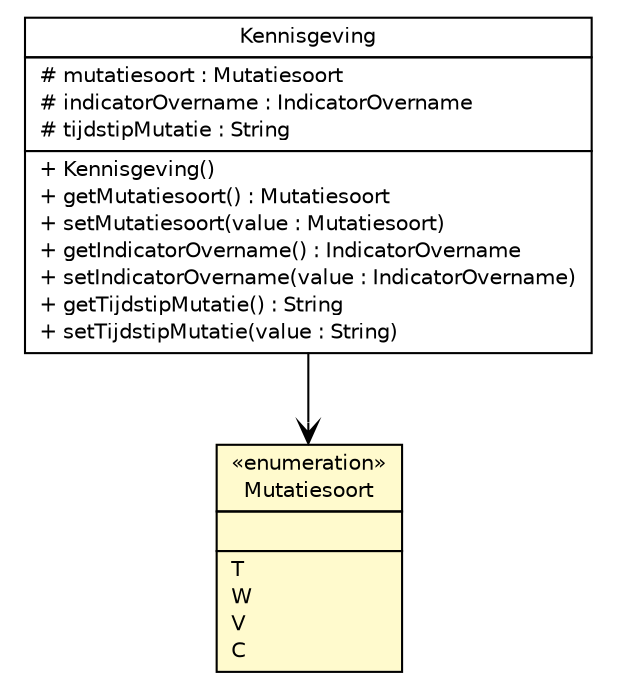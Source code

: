 #!/usr/local/bin/dot
#
# Class diagram 
# Generated by UMLGraph version R5_6-24-gf6e263 (http://www.umlgraph.org/)
#

digraph G {
	edge [fontname="Helvetica",fontsize=10,labelfontname="Helvetica",labelfontsize=10];
	node [fontname="Helvetica",fontsize=10,shape=plaintext];
	nodesep=0.25;
	ranksep=0.5;
	// nl.egem.stuf.stuf0204.Stuurgegevens.Kennisgeving
	c107769 [label=<<table title="nl.egem.stuf.stuf0204.Stuurgegevens.Kennisgeving" border="0" cellborder="1" cellspacing="0" cellpadding="2" port="p" href="./Stuurgegevens.Kennisgeving.html">
		<tr><td><table border="0" cellspacing="0" cellpadding="1">
<tr><td align="center" balign="center"> Kennisgeving </td></tr>
		</table></td></tr>
		<tr><td><table border="0" cellspacing="0" cellpadding="1">
<tr><td align="left" balign="left"> # mutatiesoort : Mutatiesoort </td></tr>
<tr><td align="left" balign="left"> # indicatorOvername : IndicatorOvername </td></tr>
<tr><td align="left" balign="left"> # tijdstipMutatie : String </td></tr>
		</table></td></tr>
		<tr><td><table border="0" cellspacing="0" cellpadding="1">
<tr><td align="left" balign="left"> + Kennisgeving() </td></tr>
<tr><td align="left" balign="left"> + getMutatiesoort() : Mutatiesoort </td></tr>
<tr><td align="left" balign="left"> + setMutatiesoort(value : Mutatiesoort) </td></tr>
<tr><td align="left" balign="left"> + getIndicatorOvername() : IndicatorOvername </td></tr>
<tr><td align="left" balign="left"> + setIndicatorOvername(value : IndicatorOvername) </td></tr>
<tr><td align="left" balign="left"> + getTijdstipMutatie() : String </td></tr>
<tr><td align="left" balign="left"> + setTijdstipMutatie(value : String) </td></tr>
		</table></td></tr>
		</table>>, URL="./Stuurgegevens.Kennisgeving.html", fontname="Helvetica", fontcolor="black", fontsize=10.0];
	// nl.egem.stuf.stuf0204.Mutatiesoort
	c107773 [label=<<table title="nl.egem.stuf.stuf0204.Mutatiesoort" border="0" cellborder="1" cellspacing="0" cellpadding="2" port="p" bgcolor="lemonChiffon" href="./Mutatiesoort.html">
		<tr><td><table border="0" cellspacing="0" cellpadding="1">
<tr><td align="center" balign="center"> &#171;enumeration&#187; </td></tr>
<tr><td align="center" balign="center"> Mutatiesoort </td></tr>
		</table></td></tr>
		<tr><td><table border="0" cellspacing="0" cellpadding="1">
<tr><td align="left" balign="left">  </td></tr>
		</table></td></tr>
		<tr><td><table border="0" cellspacing="0" cellpadding="1">
<tr><td align="left" balign="left"> T </td></tr>
<tr><td align="left" balign="left"> W </td></tr>
<tr><td align="left" balign="left"> V </td></tr>
<tr><td align="left" balign="left"> C </td></tr>
		</table></td></tr>
		</table>>, URL="./Mutatiesoort.html", fontname="Helvetica", fontcolor="black", fontsize=10.0];
	// nl.egem.stuf.stuf0204.Stuurgegevens.Kennisgeving NAVASSOC nl.egem.stuf.stuf0204.Mutatiesoort
	c107769:p -> c107773:p [taillabel="", label="", headlabel="", fontname="Helvetica", fontcolor="black", fontsize=10.0, color="black", arrowhead=open];
}

